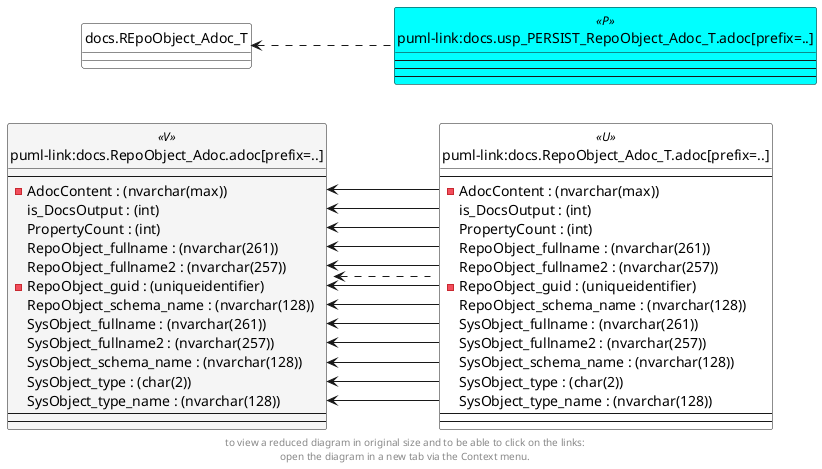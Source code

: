 @startuml
left to right direction
'top to bottom direction
hide circle
'avoide "." issues:
set namespaceSeparator none


skinparam class {
  BackgroundColor White
  BackgroundColor<<FN>> Yellow
  BackgroundColor<<FS>> Yellow
  BackgroundColor<<FT>> LightGray
  BackgroundColor<<IF>> Yellow
  BackgroundColor<<IS>> Yellow
  BackgroundColor<<P>> Aqua
  BackgroundColor<<PC>> Aqua
  BackgroundColor<<SN>> Yellow
  BackgroundColor<<SO>> SlateBlue
  BackgroundColor<<TF>> LightGray
  BackgroundColor<<TR>> Tomato
  BackgroundColor<<U>> White
  BackgroundColor<<V>> WhiteSmoke
  BackgroundColor<<X>> Aqua
}


entity "puml-link:docs.RepoObject_Adoc.adoc[prefix=..]" as docs.RepoObject_Adoc << V >> {
  --
  - AdocContent : (nvarchar(max))
  is_DocsOutput : (int)
  PropertyCount : (int)
  RepoObject_fullname : (nvarchar(261))
  RepoObject_fullname2 : (nvarchar(257))
  - RepoObject_guid : (uniqueidentifier)
  RepoObject_schema_name : (nvarchar(128))
  SysObject_fullname : (nvarchar(261))
  SysObject_fullname2 : (nvarchar(257))
  SysObject_schema_name : (nvarchar(128))
  SysObject_type : (char(2))
  SysObject_type_name : (nvarchar(128))
  --
  --
}

entity "puml-link:docs.RepoObject_Adoc_T.adoc[prefix=..]" as docs.RepoObject_Adoc_T << U >> {
  --
  - AdocContent : (nvarchar(max))
  is_DocsOutput : (int)
  PropertyCount : (int)
  RepoObject_fullname : (nvarchar(261))
  RepoObject_fullname2 : (nvarchar(257))
  - RepoObject_guid : (uniqueidentifier)
  RepoObject_schema_name : (nvarchar(128))
  SysObject_fullname : (nvarchar(261))
  SysObject_fullname2 : (nvarchar(257))
  SysObject_schema_name : (nvarchar(128))
  SysObject_type : (char(2))
  SysObject_type_name : (nvarchar(128))
  --
  --
}

entity "puml-link:docs.usp_PERSIST_RepoObject_Adoc_T.adoc[prefix=..]" as docs.usp_PERSIST_RepoObject_Adoc_T << P >> {
  --
  --
  --
}

docs.RepoObject_Adoc <.. docs.RepoObject_Adoc_T
docs.REpoObject_Adoc_T <.. docs.usp_PERSIST_RepoObject_Adoc_T
docs.RepoObject_Adoc::AdocContent <-- docs.RepoObject_Adoc_T::AdocContent
docs.RepoObject_Adoc::is_DocsOutput <-- docs.RepoObject_Adoc_T::is_DocsOutput
docs.RepoObject_Adoc::PropertyCount <-- docs.RepoObject_Adoc_T::PropertyCount
docs.RepoObject_Adoc::RepoObject_fullname <-- docs.RepoObject_Adoc_T::RepoObject_fullname
docs.RepoObject_Adoc::RepoObject_fullname2 <-- docs.RepoObject_Adoc_T::RepoObject_fullname2
docs.RepoObject_Adoc::RepoObject_guid <-- docs.RepoObject_Adoc_T::RepoObject_guid
docs.RepoObject_Adoc::RepoObject_schema_name <-- docs.RepoObject_Adoc_T::RepoObject_schema_name
docs.RepoObject_Adoc::SysObject_fullname <-- docs.RepoObject_Adoc_T::SysObject_fullname
docs.RepoObject_Adoc::SysObject_fullname2 <-- docs.RepoObject_Adoc_T::SysObject_fullname2
docs.RepoObject_Adoc::SysObject_schema_name <-- docs.RepoObject_Adoc_T::SysObject_schema_name
docs.RepoObject_Adoc::SysObject_type <-- docs.RepoObject_Adoc_T::SysObject_type
docs.RepoObject_Adoc::SysObject_type_name <-- docs.RepoObject_Adoc_T::SysObject_type_name
footer
to view a reduced diagram in original size and to be able to click on the links:
open the diagram in a new tab via the Context menu.
end footer

@enduml

